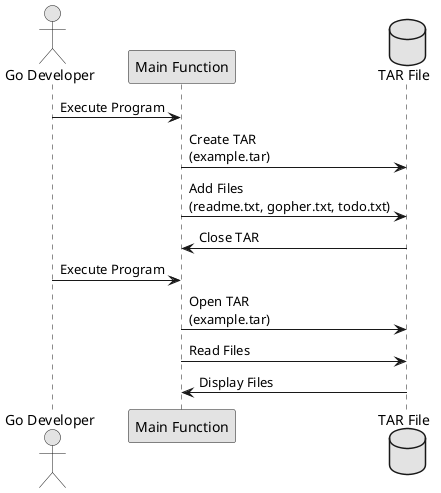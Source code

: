 @startuml
skinparam monochrome true

actor "Go Developer" as dev
participant "Main Function" as main
database "TAR File" as tar

dev -> main : Execute Program
main -> tar : Create TAR\n(example.tar)
main -> tar : Add Files\n(readme.txt, gopher.txt, todo.txt)
main <- tar : Close TAR

dev -> main : Execute Program
main -> tar : Open TAR\n(example.tar)
main -> tar : Read Files
main <- tar : Display Files
@enduml
